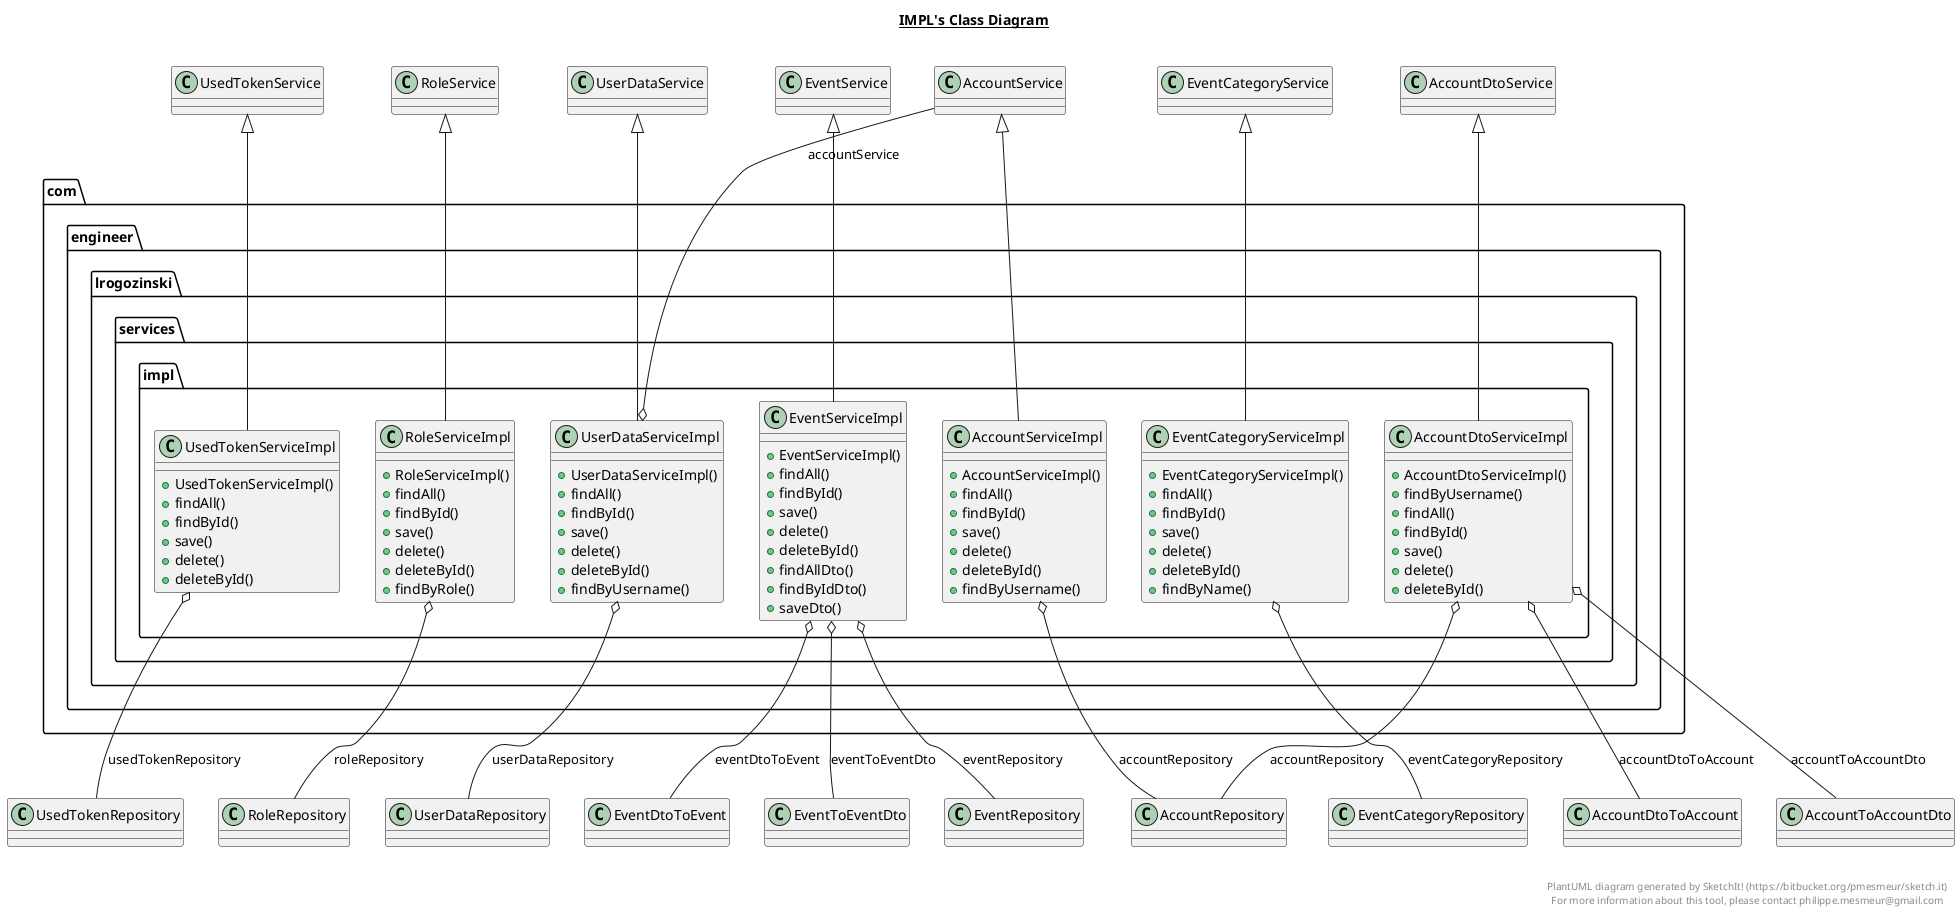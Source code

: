 @startuml

title __IMPL's Class Diagram__\n

  package com.engineer.lrogozinski {
    package com.engineer.lrogozinski.services {
      package com.engineer.lrogozinski.services.impl {
        class AccountDtoServiceImpl {
            + AccountDtoServiceImpl()
            + findByUsername()
            + findAll()
            + findById()
            + save()
            + delete()
            + deleteById()
        }
      }
    }
  }
  

  package com.engineer.lrogozinski {
    package com.engineer.lrogozinski.services {
      package com.engineer.lrogozinski.services.impl {
        class AccountServiceImpl {
            + AccountServiceImpl()
            + findAll()
            + findById()
            + save()
            + delete()
            + deleteById()
            + findByUsername()
        }
      }
    }
  }
  

  package com.engineer.lrogozinski {
    package com.engineer.lrogozinski.services {
      package com.engineer.lrogozinski.services.impl {
        class EventCategoryServiceImpl {
            + EventCategoryServiceImpl()
            + findAll()
            + findById()
            + save()
            + delete()
            + deleteById()
            + findByName()
        }
      }
    }
  }
  

  package com.engineer.lrogozinski {
    package com.engineer.lrogozinski.services {
      package com.engineer.lrogozinski.services.impl {
        class EventServiceImpl {
            + EventServiceImpl()
            + findAll()
            + findById()
            + save()
            + delete()
            + deleteById()
            + findAllDto()
            + findByIdDto()
            + saveDto()
        }
      }
    }
  }
  

  package com.engineer.lrogozinski {
    package com.engineer.lrogozinski.services {
      package com.engineer.lrogozinski.services.impl {
        class RoleServiceImpl {
            + RoleServiceImpl()
            + findAll()
            + findById()
            + save()
            + delete()
            + deleteById()
            + findByRole()
        }
      }
    }
  }
  

  package com.engineer.lrogozinski {
    package com.engineer.lrogozinski.services {
      package com.engineer.lrogozinski.services.impl {
        class UsedTokenServiceImpl {
            + UsedTokenServiceImpl()
            + findAll()
            + findById()
            + save()
            + delete()
            + deleteById()
        }
      }
    }
  }
  

  package com.engineer.lrogozinski {
    package com.engineer.lrogozinski.services {
      package com.engineer.lrogozinski.services.impl {
        class UserDataServiceImpl {
            + UserDataServiceImpl()
            + findAll()
            + findById()
            + save()
            + delete()
            + deleteById()
            + findByUsername()
        }
      }
    }
  }
  

  AccountDtoServiceImpl -up-|> AccountDtoService
  AccountDtoServiceImpl o-- AccountRepository : accountRepository
  AccountDtoServiceImpl o-- AccountToAccountDto : accountToAccountDto
  AccountDtoServiceImpl o-- AccountDtoToAccount : accountDtoToAccount
  AccountServiceImpl -up-|> AccountService
  AccountServiceImpl o-- AccountRepository : accountRepository
  EventCategoryServiceImpl -up-|> EventCategoryService
  EventCategoryServiceImpl o-- EventCategoryRepository : eventCategoryRepository
  EventServiceImpl -up-|> EventService
  EventServiceImpl o-- EventRepository : eventRepository
  EventServiceImpl o-- EventDtoToEvent : eventDtoToEvent
  EventServiceImpl o-- EventToEventDto : eventToEventDto
  RoleServiceImpl -up-|> RoleService
  RoleServiceImpl o-- RoleRepository : roleRepository
  UsedTokenServiceImpl -up-|> UsedTokenService
  UsedTokenServiceImpl o-- UsedTokenRepository : usedTokenRepository
  UserDataServiceImpl -up-|> UserDataService
  UserDataServiceImpl o-- UserDataRepository : userDataRepository
  UserDataServiceImpl o-- AccountService : accountService


right footer


PlantUML diagram generated by SketchIt! (https://bitbucket.org/pmesmeur/sketch.it)
For more information about this tool, please contact philippe.mesmeur@gmail.com
endfooter

@enduml
